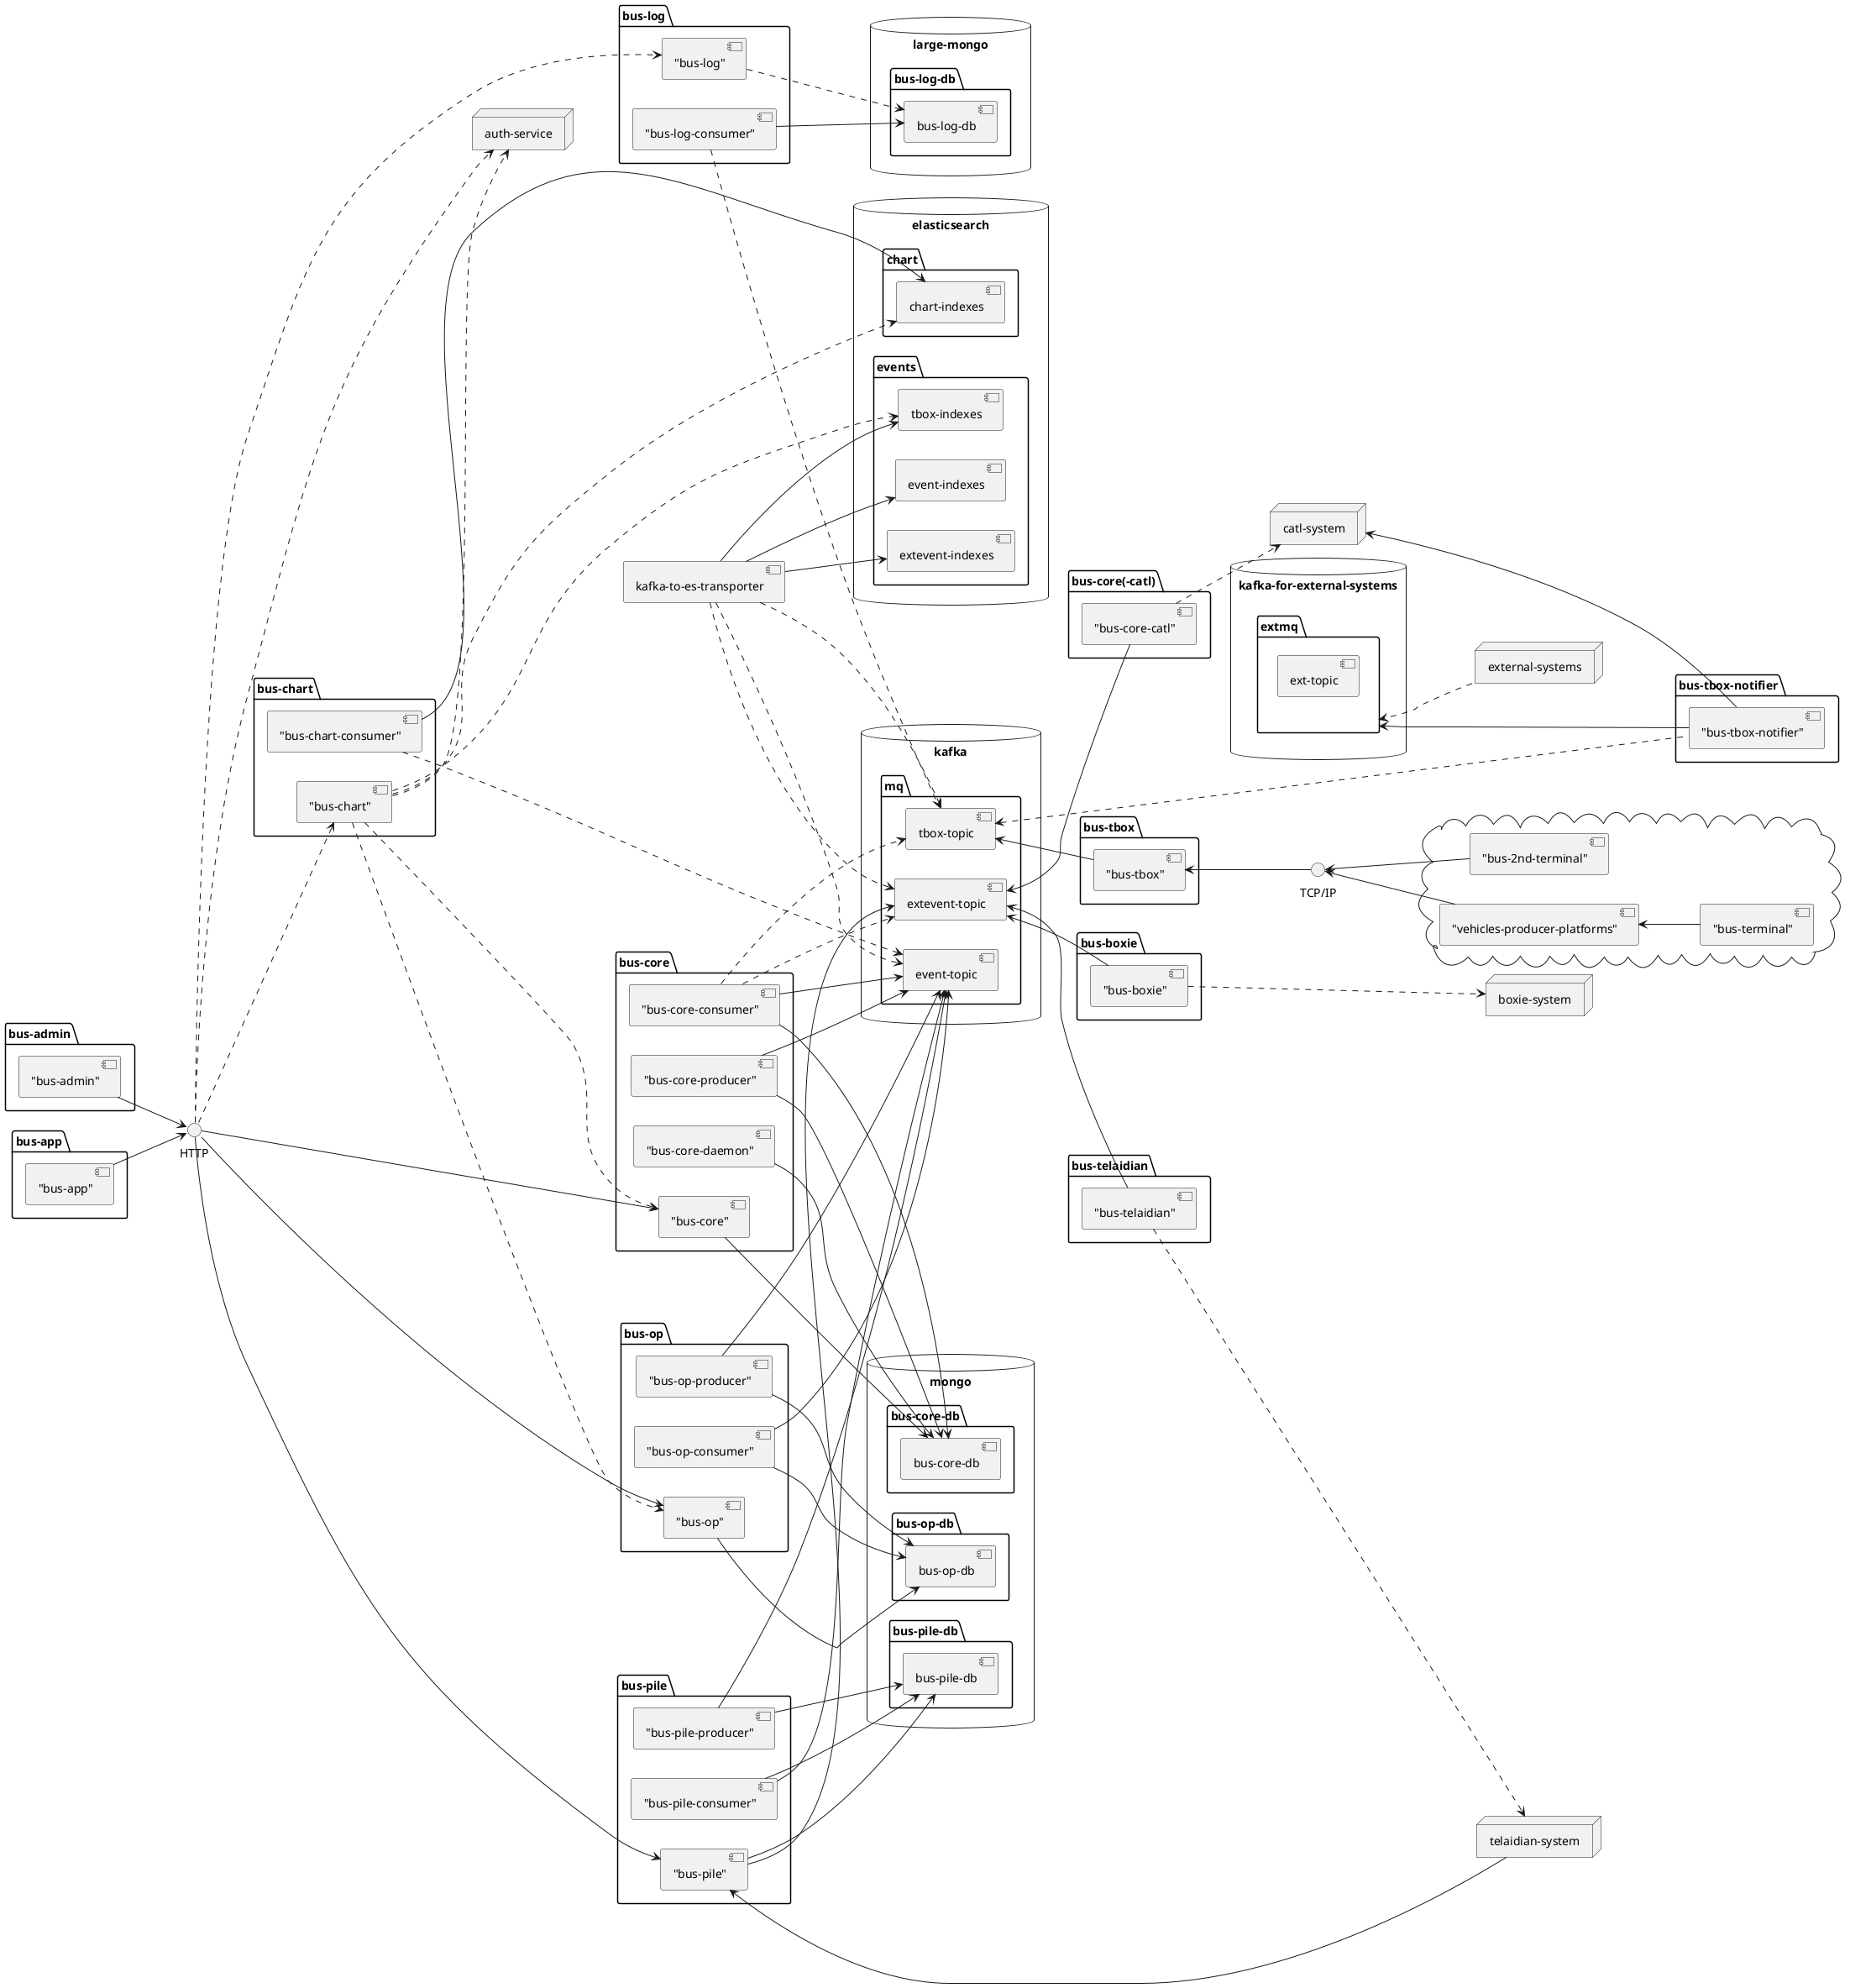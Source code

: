 @startuml

left to right direction

interface "TCP/IP" as tcpip

cloud {
    tcpip <-- ["bus-2nd-terminal"]
    tcpip <-- ["vehicles-producer-platforms"]
    ["vehicles-producer-platforms"] <-- ["bus-terminal"]
}


interface "HTTP" as http

database mongo {
    folder "bus-core-db" {
        ["bus-core-db"]
    }
    folder "bus-op-db" {
        ["bus-op-db"]
    }
    folder "bus-pile-db" {
        ["bus-pile-db"]
    }
}

database "large-mongo" {
    folder "bus-log-db" {
        ["bus-log-db"]
    }
}

database elasticsearch {
    folder "chart" {
        ["chart-indexes"]
    }
    folder "events" {
        ["tbox-indexes"]
        ["event-indexes"]
        ["extevent-indexes"]
    }
}

database kafka {
    folder [mq] {
        ["tbox-topic"]
        ["event-topic"]
        ["extevent-topic"]
    }
}

database "kafka-for-external-systems" {
    folder [extmq] {
        ["ext-topic"]
    }
}

component "kafka-to-es-transporter" as transporter
transporter ...> ["tbox-topic"]
transporter ...> ["event-topic"]
transporter ...> ["extevent-topic"]
transporter ---> ["tbox-indexes"]
transporter ---> ["event-indexes"]
transporter ---> ["extevent-indexes"]

node "catl-system" as catlsys

package "bus-tbox" {
    ["bus-tbox"] <-- tcpip
    ["tbox-topic"] <-- ["bus-tbox"]
}

package "bus-core" {      
    ["bus-core-consumer"] ...> ["tbox-topic"]
    ["bus-core-consumer"] ...> ["extevent-topic"]
    ["bus-core-consumer"] ---> ["event-topic"]
    ["bus-core-consumer"] ---> ["bus-core-db"]
    ["bus-core"] as buscore
    buscore ---> ["bus-core-db"]
    http --> buscore
    ["bus-core-daemon"] ---> ["bus-core-db"]
    ["bus-core-producer"] ---> ["bus-core-db"]
    ["bus-core-producer"] ---> ["event-topic"]
}

package "bus-core(-catl)" {
    ["bus-core-catl"] ..> catlsys
    ["extevent-topic"] <-- ["bus-core-catl"]
}

package "bus-op" {
    ["bus-op-consumer"] ---> ["event-topic"]
    ["bus-op-consumer"] ---> ["bus-op-db"]
    ["bus-op"] as busop
    busop ---> ["bus-op-db"]
    http --> busop
    ["bus-op-producer"] ---> ["bus-op-db"]
    ["bus-op-producer"] ---> ["event-topic"]
}

package "bus-log" {
    ["bus-log-consumer"] ...> ["tbox-topic"]
    ["bus-log-consumer"] ---> ["bus-log-db"]
    ["bus-log"] as buslog
    http ..> buslog
    buslog ...> ["bus-log-db"]
}

node "auth-service" as authservice
http ..> authservice

package "bus-chart" {
    ["bus-chart-consumer"] ....> ["event-topic"]
    ["bus-chart-consumer"] -----> ["chart-indexes"]
    ["bus-chart"] as buschart
    http ..> buschart
    buschart .....> ["chart-indexes"]
    buschart .....> ["tbox-indexes"]
    buschart ..> authservice
    buschart ...> buscore
    buschart ...> busop
}

node "external-systems" as extsys
extmq <.. extsys

node "boxie-system" as boxiesys

package "bus-boxie" {
    ["bus-boxie"] ...> boxiesys
    ["extevent-topic"] <-- ["bus-boxie"]
}

node "telaidian-system" as telaidiansys

package "bus-telaidian" {
    ["bus-telaidian"] ...> telaidiansys
    ["extevent-topic"] <-- ["bus-telaidian"] 
}

package "bus-pile" {
    ["bus-pile-consumer"] ---> ["event-topic"]
    ["bus-pile-consumer"] ---> ["bus-pile-db"]
    ["bus-pile"] as buspile
    buspile <--- telaidiansys
    buspile ---> ["bus-pile-db"]
    http --> buspile
    buspile ---> ["extevent-topic"]
    ["bus-pile-producer"] ---> ["bus-pile-db"]
    ["bus-pile-producer"] ---> ["event-topic"]
}

package "bus-tbox-notifier" {
    ["tbox-topic"] <.. ["bus-tbox-notifier"]
    catlsys <--- ["bus-tbox-notifier"]
    extmq <--- ["bus-tbox-notifier"]
}

package "bus-admin" {
    ["bus-admin"] --> http
}

package "bus-app" {
    ["bus-app"] --> http
}

@enduml
